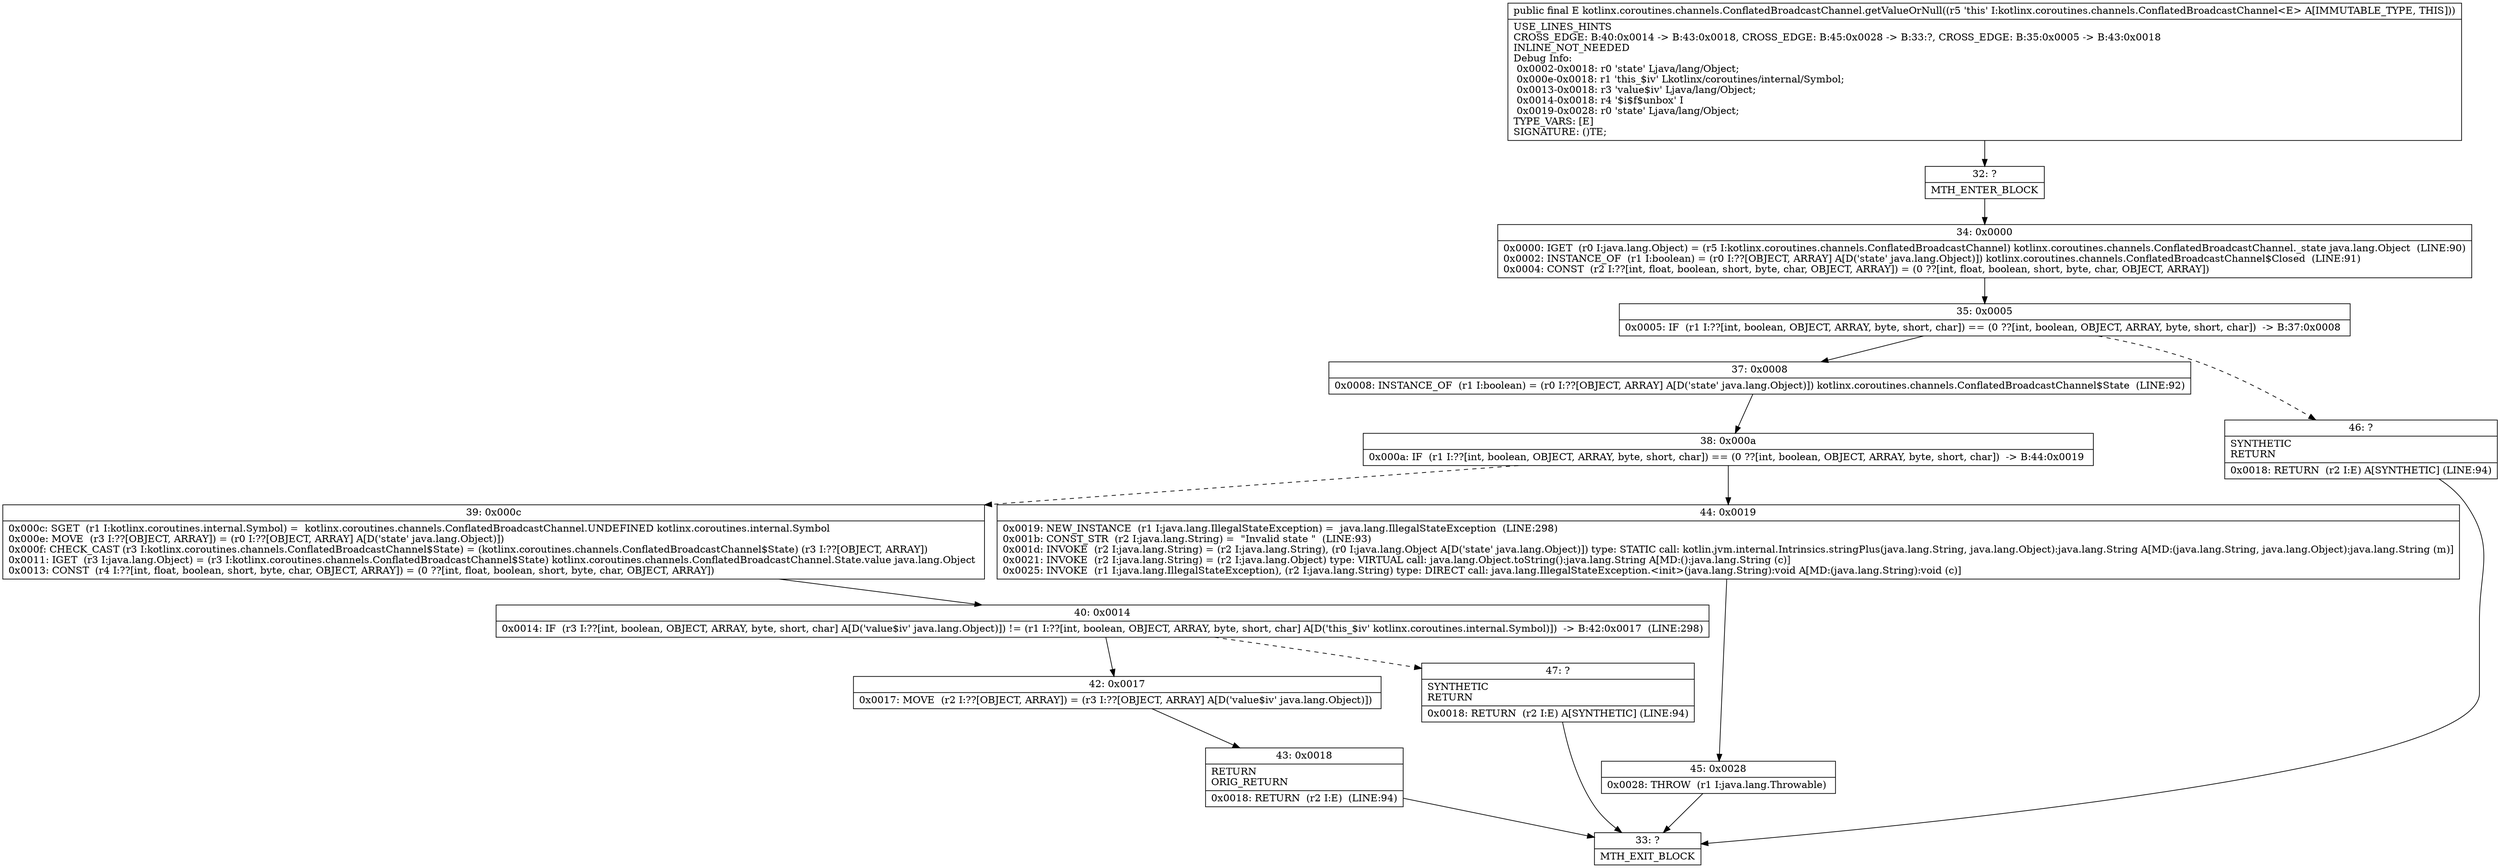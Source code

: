 digraph "CFG forkotlinx.coroutines.channels.ConflatedBroadcastChannel.getValueOrNull()Ljava\/lang\/Object;" {
Node_32 [shape=record,label="{32\:\ ?|MTH_ENTER_BLOCK\l}"];
Node_34 [shape=record,label="{34\:\ 0x0000|0x0000: IGET  (r0 I:java.lang.Object) = (r5 I:kotlinx.coroutines.channels.ConflatedBroadcastChannel) kotlinx.coroutines.channels.ConflatedBroadcastChannel._state java.lang.Object  (LINE:90)\l0x0002: INSTANCE_OF  (r1 I:boolean) = (r0 I:??[OBJECT, ARRAY] A[D('state' java.lang.Object)]) kotlinx.coroutines.channels.ConflatedBroadcastChannel$Closed  (LINE:91)\l0x0004: CONST  (r2 I:??[int, float, boolean, short, byte, char, OBJECT, ARRAY]) = (0 ??[int, float, boolean, short, byte, char, OBJECT, ARRAY]) \l}"];
Node_35 [shape=record,label="{35\:\ 0x0005|0x0005: IF  (r1 I:??[int, boolean, OBJECT, ARRAY, byte, short, char]) == (0 ??[int, boolean, OBJECT, ARRAY, byte, short, char])  \-\> B:37:0x0008 \l}"];
Node_37 [shape=record,label="{37\:\ 0x0008|0x0008: INSTANCE_OF  (r1 I:boolean) = (r0 I:??[OBJECT, ARRAY] A[D('state' java.lang.Object)]) kotlinx.coroutines.channels.ConflatedBroadcastChannel$State  (LINE:92)\l}"];
Node_38 [shape=record,label="{38\:\ 0x000a|0x000a: IF  (r1 I:??[int, boolean, OBJECT, ARRAY, byte, short, char]) == (0 ??[int, boolean, OBJECT, ARRAY, byte, short, char])  \-\> B:44:0x0019 \l}"];
Node_39 [shape=record,label="{39\:\ 0x000c|0x000c: SGET  (r1 I:kotlinx.coroutines.internal.Symbol) =  kotlinx.coroutines.channels.ConflatedBroadcastChannel.UNDEFINED kotlinx.coroutines.internal.Symbol \l0x000e: MOVE  (r3 I:??[OBJECT, ARRAY]) = (r0 I:??[OBJECT, ARRAY] A[D('state' java.lang.Object)]) \l0x000f: CHECK_CAST (r3 I:kotlinx.coroutines.channels.ConflatedBroadcastChannel$State) = (kotlinx.coroutines.channels.ConflatedBroadcastChannel$State) (r3 I:??[OBJECT, ARRAY]) \l0x0011: IGET  (r3 I:java.lang.Object) = (r3 I:kotlinx.coroutines.channels.ConflatedBroadcastChannel$State) kotlinx.coroutines.channels.ConflatedBroadcastChannel.State.value java.lang.Object \l0x0013: CONST  (r4 I:??[int, float, boolean, short, byte, char, OBJECT, ARRAY]) = (0 ??[int, float, boolean, short, byte, char, OBJECT, ARRAY]) \l}"];
Node_40 [shape=record,label="{40\:\ 0x0014|0x0014: IF  (r3 I:??[int, boolean, OBJECT, ARRAY, byte, short, char] A[D('value$iv' java.lang.Object)]) != (r1 I:??[int, boolean, OBJECT, ARRAY, byte, short, char] A[D('this_$iv' kotlinx.coroutines.internal.Symbol)])  \-\> B:42:0x0017  (LINE:298)\l}"];
Node_42 [shape=record,label="{42\:\ 0x0017|0x0017: MOVE  (r2 I:??[OBJECT, ARRAY]) = (r3 I:??[OBJECT, ARRAY] A[D('value$iv' java.lang.Object)]) \l}"];
Node_43 [shape=record,label="{43\:\ 0x0018|RETURN\lORIG_RETURN\l|0x0018: RETURN  (r2 I:E)  (LINE:94)\l}"];
Node_33 [shape=record,label="{33\:\ ?|MTH_EXIT_BLOCK\l}"];
Node_47 [shape=record,label="{47\:\ ?|SYNTHETIC\lRETURN\l|0x0018: RETURN  (r2 I:E) A[SYNTHETIC] (LINE:94)\l}"];
Node_44 [shape=record,label="{44\:\ 0x0019|0x0019: NEW_INSTANCE  (r1 I:java.lang.IllegalStateException) =  java.lang.IllegalStateException  (LINE:298)\l0x001b: CONST_STR  (r2 I:java.lang.String) =  \"Invalid state \"  (LINE:93)\l0x001d: INVOKE  (r2 I:java.lang.String) = (r2 I:java.lang.String), (r0 I:java.lang.Object A[D('state' java.lang.Object)]) type: STATIC call: kotlin.jvm.internal.Intrinsics.stringPlus(java.lang.String, java.lang.Object):java.lang.String A[MD:(java.lang.String, java.lang.Object):java.lang.String (m)]\l0x0021: INVOKE  (r2 I:java.lang.String) = (r2 I:java.lang.Object) type: VIRTUAL call: java.lang.Object.toString():java.lang.String A[MD:():java.lang.String (c)]\l0x0025: INVOKE  (r1 I:java.lang.IllegalStateException), (r2 I:java.lang.String) type: DIRECT call: java.lang.IllegalStateException.\<init\>(java.lang.String):void A[MD:(java.lang.String):void (c)]\l}"];
Node_45 [shape=record,label="{45\:\ 0x0028|0x0028: THROW  (r1 I:java.lang.Throwable) \l}"];
Node_46 [shape=record,label="{46\:\ ?|SYNTHETIC\lRETURN\l|0x0018: RETURN  (r2 I:E) A[SYNTHETIC] (LINE:94)\l}"];
MethodNode[shape=record,label="{public final E kotlinx.coroutines.channels.ConflatedBroadcastChannel.getValueOrNull((r5 'this' I:kotlinx.coroutines.channels.ConflatedBroadcastChannel\<E\> A[IMMUTABLE_TYPE, THIS]))  | USE_LINES_HINTS\lCROSS_EDGE: B:40:0x0014 \-\> B:43:0x0018, CROSS_EDGE: B:45:0x0028 \-\> B:33:?, CROSS_EDGE: B:35:0x0005 \-\> B:43:0x0018\lINLINE_NOT_NEEDED\lDebug Info:\l  0x0002\-0x0018: r0 'state' Ljava\/lang\/Object;\l  0x000e\-0x0018: r1 'this_$iv' Lkotlinx\/coroutines\/internal\/Symbol;\l  0x0013\-0x0018: r3 'value$iv' Ljava\/lang\/Object;\l  0x0014\-0x0018: r4 '$i$f$unbox' I\l  0x0019\-0x0028: r0 'state' Ljava\/lang\/Object;\lTYPE_VARS: [E]\lSIGNATURE: ()TE;\l}"];
MethodNode -> Node_32;Node_32 -> Node_34;
Node_34 -> Node_35;
Node_35 -> Node_37;
Node_35 -> Node_46[style=dashed];
Node_37 -> Node_38;
Node_38 -> Node_39[style=dashed];
Node_38 -> Node_44;
Node_39 -> Node_40;
Node_40 -> Node_42;
Node_40 -> Node_47[style=dashed];
Node_42 -> Node_43;
Node_43 -> Node_33;
Node_47 -> Node_33;
Node_44 -> Node_45;
Node_45 -> Node_33;
Node_46 -> Node_33;
}

